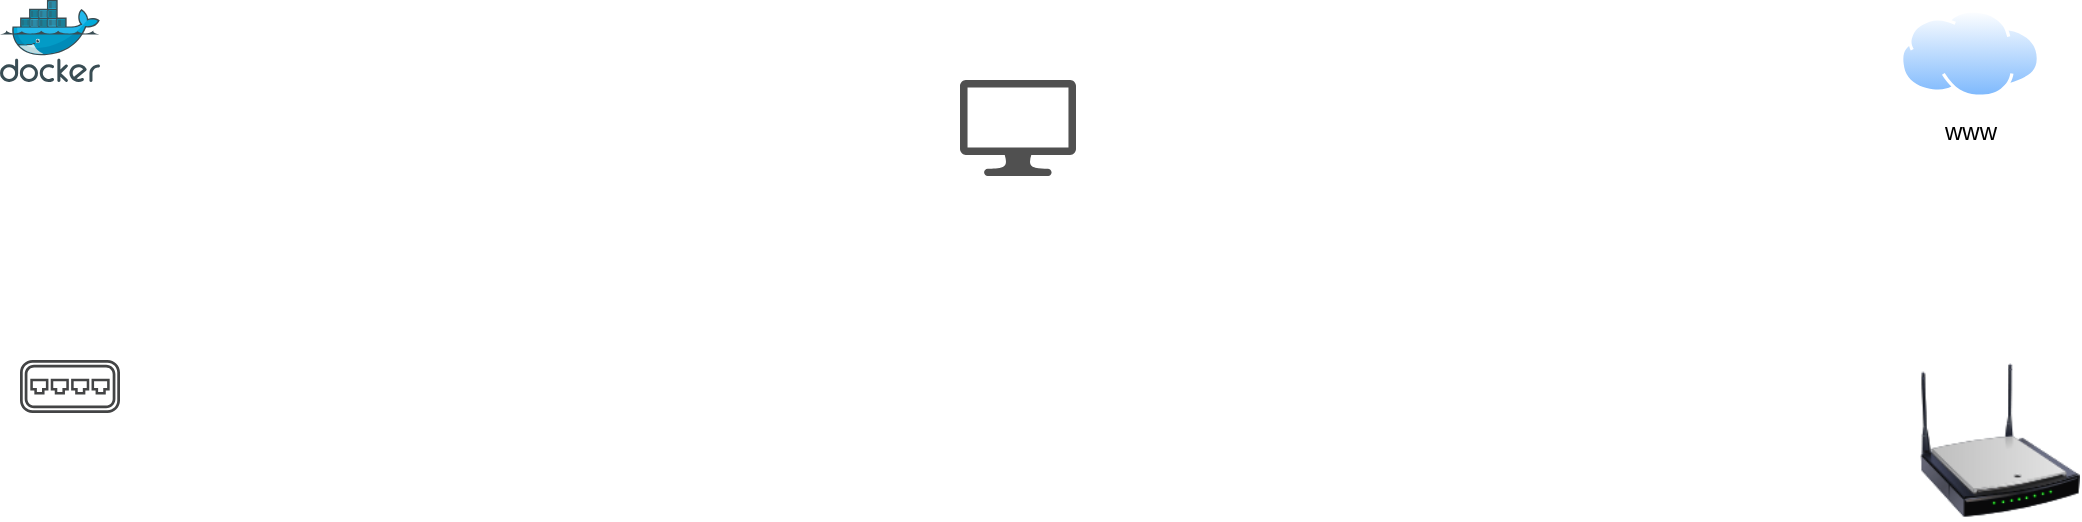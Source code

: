 <mxfile version="22.1.0" type="github">
  <diagram name="Page-1" id="iPtF_IwgGKYVz8ZvSvhV">
    <mxGraphModel dx="1434" dy="866" grid="1" gridSize="10" guides="1" tooltips="1" connect="1" arrows="1" fold="1" page="1" pageScale="1" pageWidth="1169" pageHeight="1654" math="0" shadow="0">
      <root>
        <mxCell id="0" />
        <mxCell id="1" parent="0" />
        <mxCell id="txU8NKGv0Z5QUGc0bV80-1" value="" style="image;sketch=0;aspect=fixed;html=1;points=[];align=center;fontSize=12;image=img/lib/mscae/Docker.svg;" vertex="1" parent="1">
          <mxGeometry x="50" y="30" width="50" height="41" as="geometry" />
        </mxCell>
        <mxCell id="txU8NKGv0Z5QUGc0bV80-2" value="" style="sketch=0;pointerEvents=1;shadow=0;dashed=0;html=1;strokeColor=none;fillColor=#434445;aspect=fixed;labelPosition=center;verticalLabelPosition=bottom;verticalAlign=top;align=center;outlineConnect=0;shape=mxgraph.vvd.virtual_switch;" vertex="1" parent="1">
          <mxGeometry x="60" y="210" width="50" height="26.5" as="geometry" />
        </mxCell>
        <mxCell id="txU8NKGv0Z5QUGc0bV80-3" value="" style="sketch=0;pointerEvents=1;shadow=0;dashed=0;html=1;strokeColor=none;fillColor=#505050;labelPosition=center;verticalLabelPosition=bottom;verticalAlign=top;outlineConnect=0;align=center;shape=mxgraph.office.devices.lcd_monitor;" vertex="1" parent="1">
          <mxGeometry x="530" y="70" width="58" height="48" as="geometry" />
        </mxCell>
        <mxCell id="txU8NKGv0Z5QUGc0bV80-4" value="www" style="image;aspect=fixed;perimeter=ellipsePerimeter;html=1;align=center;shadow=0;dashed=0;spacingTop=3;image=img/lib/active_directory/internet_cloud.svg;" vertex="1" parent="1">
          <mxGeometry x="1000" y="34.75" width="70" height="44.1" as="geometry" />
        </mxCell>
        <mxCell id="txU8NKGv0Z5QUGc0bV80-6" value="" style="image;html=1;image=img/lib/clip_art/networking/Wireless_Router_N_128x128.png" vertex="1" parent="1">
          <mxGeometry x="1010" y="210" width="80" height="80" as="geometry" />
        </mxCell>
      </root>
    </mxGraphModel>
  </diagram>
</mxfile>
